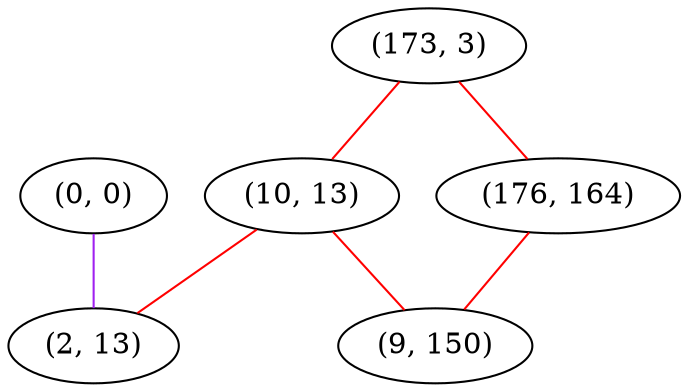 graph "" {
"(0, 0)";
"(173, 3)";
"(10, 13)";
"(176, 164)";
"(9, 150)";
"(2, 13)";
"(0, 0)" -- "(2, 13)"  [color=purple, key=0, weight=4];
"(173, 3)" -- "(10, 13)"  [color=red, key=0, weight=1];
"(173, 3)" -- "(176, 164)"  [color=red, key=0, weight=1];
"(10, 13)" -- "(2, 13)"  [color=red, key=0, weight=1];
"(10, 13)" -- "(9, 150)"  [color=red, key=0, weight=1];
"(176, 164)" -- "(9, 150)"  [color=red, key=0, weight=1];
}
